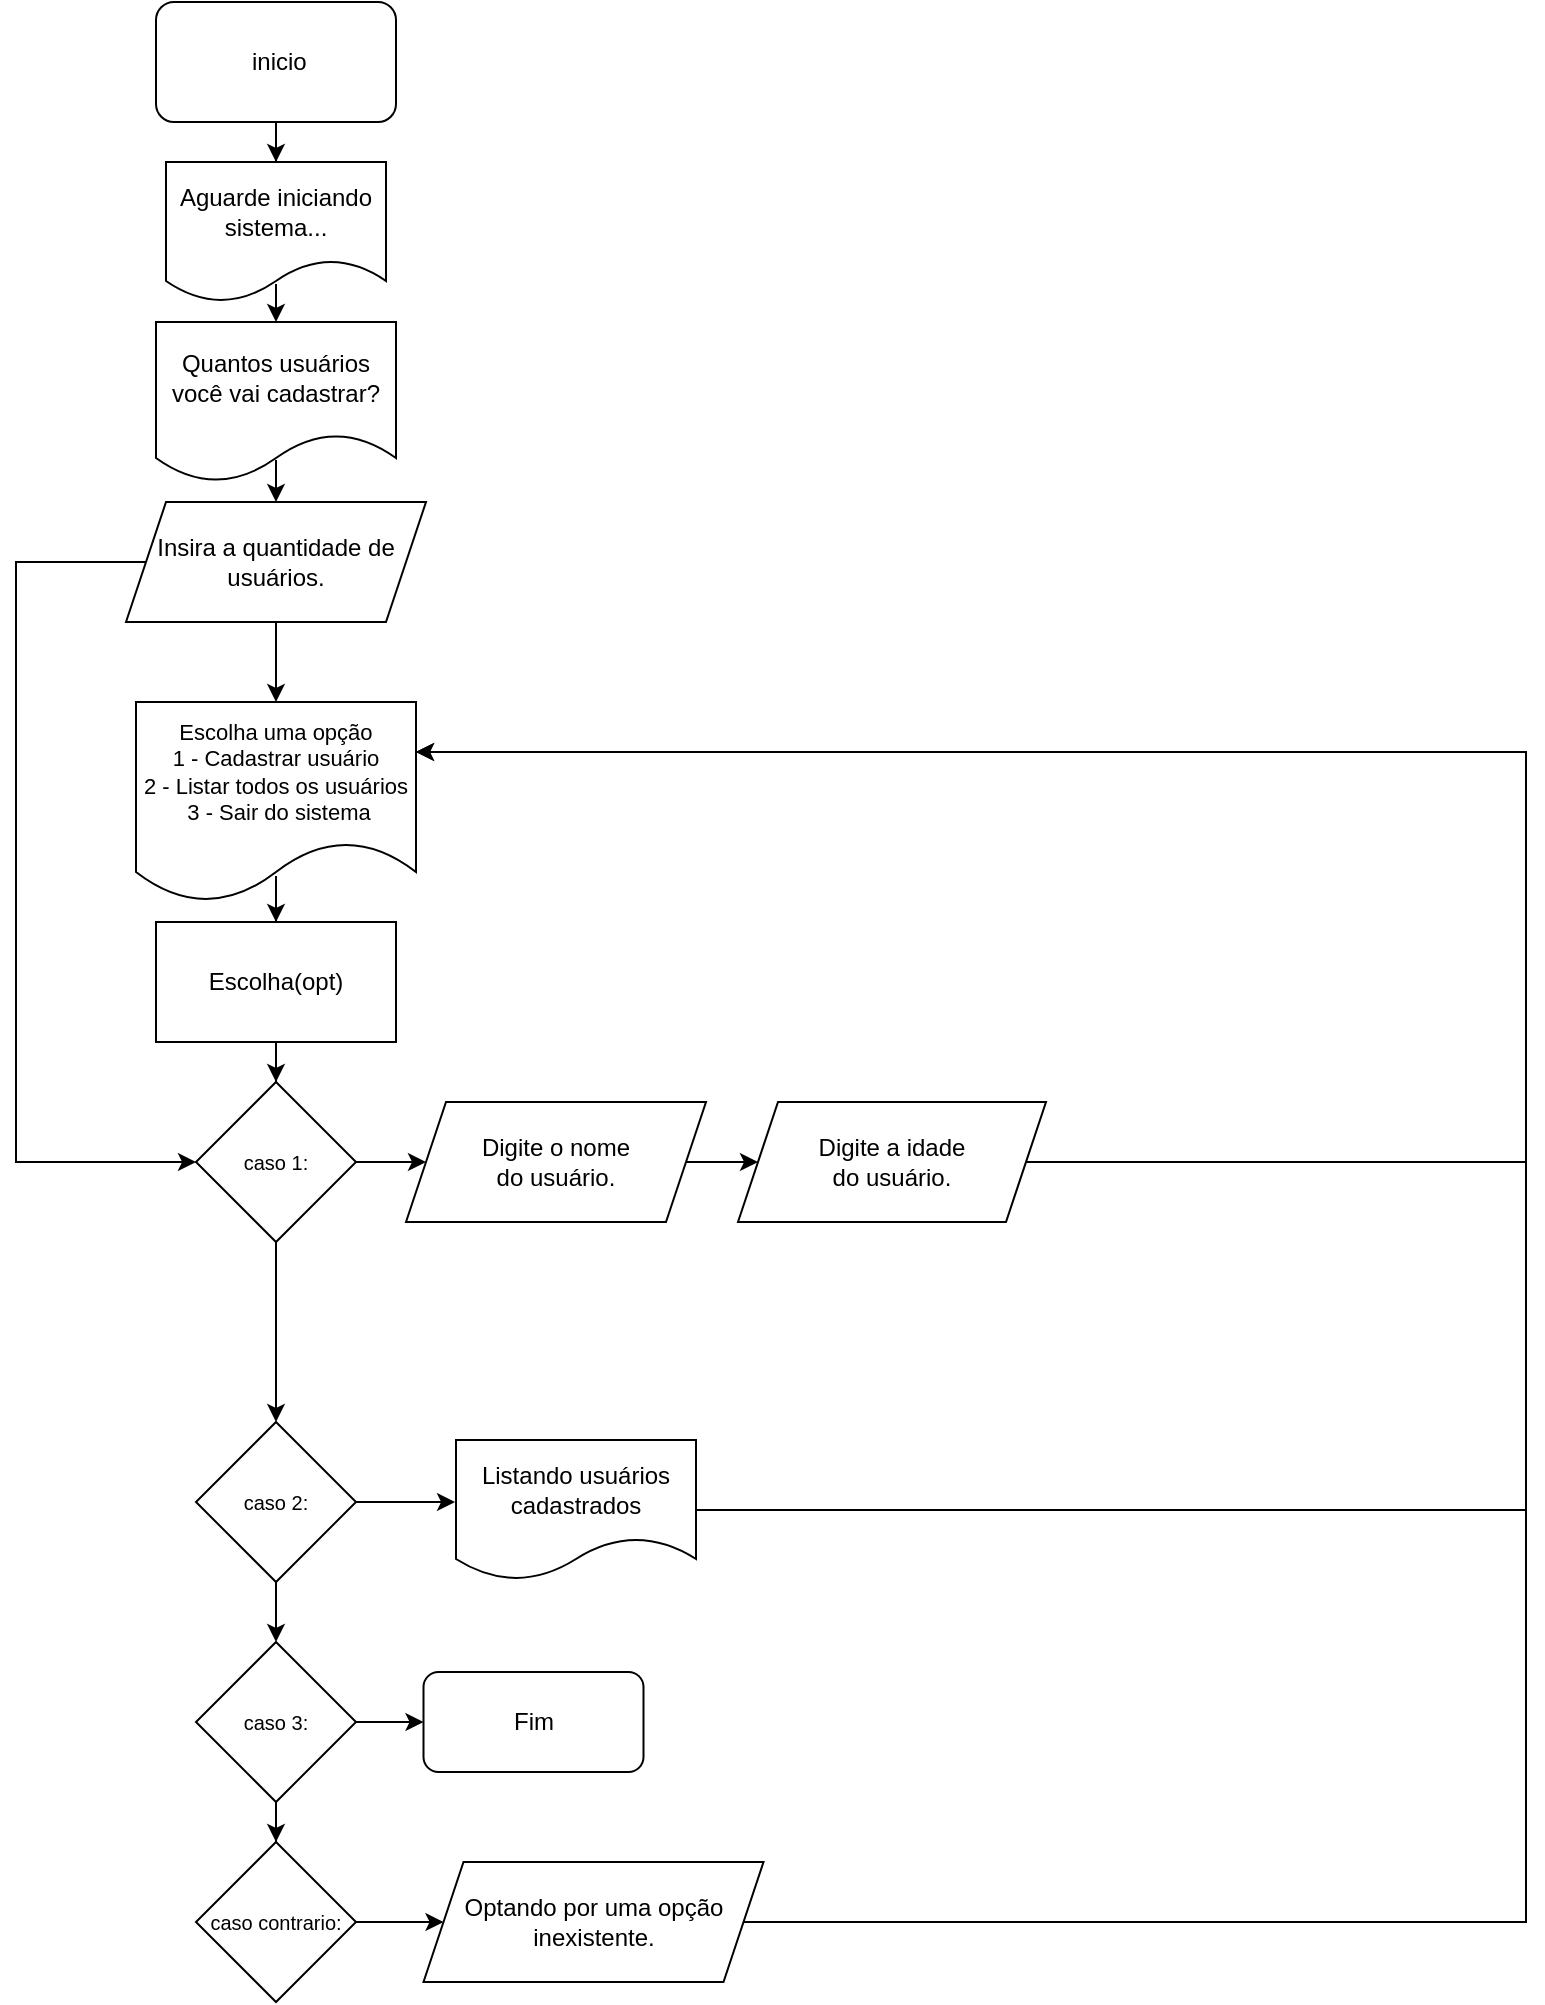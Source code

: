 <mxfile version="19.0.3" type="device"><diagram id="xAZqlchbeGkuY3kcdyr8" name="Page-1"><mxGraphModel dx="942" dy="624" grid="1" gridSize="10" guides="1" tooltips="1" connect="1" arrows="1" fold="1" page="1" pageScale="1" pageWidth="827" pageHeight="1169" math="0" shadow="0"><root><mxCell id="0"/><mxCell id="1" parent="0"/><mxCell id="yXA7RpWp5Lwxf-2VU9Ry-73" value="" style="edgeStyle=orthogonalEdgeStyle;rounded=0;orthogonalLoop=1;jettySize=auto;html=1;" edge="1" parent="1" source="8uG61-TOzGcdwW39T3SR-1" target="yXA7RpWp5Lwxf-2VU9Ry-72"><mxGeometry relative="1" as="geometry"/></mxCell><mxCell id="8uG61-TOzGcdwW39T3SR-1" value="&lt;font style=&quot;vertical-align: inherit;&quot;&gt;&lt;font style=&quot;vertical-align: inherit;&quot;&gt;&lt;font style=&quot;vertical-align: inherit;&quot;&gt;&lt;font style=&quot;vertical-align: inherit;&quot;&gt;&amp;nbsp;inicio&lt;/font&gt;&lt;/font&gt;&lt;/font&gt;&lt;/font&gt;" style="rounded=1;whiteSpace=wrap;html=1;" parent="1" vertex="1"><mxGeometry x="100" width="120" height="60" as="geometry"/></mxCell><mxCell id="8uG61-TOzGcdwW39T3SR-5" value="" style="edgeStyle=none;rounded=0;orthogonalLoop=1;jettySize=auto;html=1;exitX=0.5;exitY=0.863;exitDx=0;exitDy=0;exitPerimeter=0;" parent="1" source="8uG61-TOzGcdwW39T3SR-2" target="8uG61-TOzGcdwW39T3SR-4" edge="1"><mxGeometry relative="1" as="geometry"/></mxCell><mxCell id="8uG61-TOzGcdwW39T3SR-2" value="&lt;font style=&quot;vertical-align: inherit;&quot;&gt;&lt;font style=&quot;vertical-align: inherit;&quot;&gt;&lt;font style=&quot;vertical-align: inherit;&quot;&gt;&lt;font style=&quot;vertical-align: inherit;&quot;&gt;Quantos usuários você vai cadastrar?&lt;/font&gt;&lt;/font&gt;&lt;/font&gt;&lt;/font&gt;" style="shape=document;whiteSpace=wrap;html=1;boundedLbl=1;" parent="1" vertex="1"><mxGeometry x="100" y="160" width="120" height="80" as="geometry"/></mxCell><mxCell id="yXA7RpWp5Lwxf-2VU9Ry-63" style="edgeStyle=orthogonalEdgeStyle;rounded=0;orthogonalLoop=1;jettySize=auto;html=1;entryX=0;entryY=0.5;entryDx=0;entryDy=0;exitX=0;exitY=0.5;exitDx=0;exitDy=0;" edge="1" parent="1" source="8uG61-TOzGcdwW39T3SR-4" target="8uG61-TOzGcdwW39T3SR-23"><mxGeometry relative="1" as="geometry"><Array as="points"><mxPoint x="30" y="280"/><mxPoint x="30" y="580"/></Array></mxGeometry></mxCell><mxCell id="yXA7RpWp5Lwxf-2VU9Ry-65" value="" style="edgeStyle=orthogonalEdgeStyle;rounded=0;orthogonalLoop=1;jettySize=auto;html=1;" edge="1" parent="1" source="8uG61-TOzGcdwW39T3SR-4" target="8uG61-TOzGcdwW39T3SR-13"><mxGeometry relative="1" as="geometry"/></mxCell><mxCell id="8uG61-TOzGcdwW39T3SR-4" value="Insira a quantidade de usuários." style="shape=parallelogram;perimeter=parallelogramPerimeter;whiteSpace=wrap;html=1;fixedSize=1;" parent="1" vertex="1"><mxGeometry x="85" y="250" width="150" height="60" as="geometry"/></mxCell><mxCell id="8uG61-TOzGcdwW39T3SR-8" value="" style="edgeStyle=none;rounded=0;orthogonalLoop=1;jettySize=auto;html=1;fontSize=8;" parent="1" target="8uG61-TOzGcdwW39T3SR-2" edge="1"><mxGeometry relative="1" as="geometry"><mxPoint x="160" y="141" as="sourcePoint"/></mxGeometry></mxCell><mxCell id="yXA7RpWp5Lwxf-2VU9Ry-70" value="" style="edgeStyle=orthogonalEdgeStyle;rounded=0;orthogonalLoop=1;jettySize=auto;html=1;exitX=0.5;exitY=0.87;exitDx=0;exitDy=0;exitPerimeter=0;" edge="1" parent="1" source="8uG61-TOzGcdwW39T3SR-13" target="8uG61-TOzGcdwW39T3SR-20"><mxGeometry relative="1" as="geometry"/></mxCell><mxCell id="8uG61-TOzGcdwW39T3SR-13" value="&lt;font style=&quot;font-size: 11px;&quot;&gt;Escolha uma opção &lt;br&gt;1 - Cadastrar usuário &lt;br&gt;2 - Listar todos os usuários&lt;br&gt;&amp;nbsp;3 - Sair do sistema&lt;/font&gt;" style="shape=document;whiteSpace=wrap;html=1;boundedLbl=1;fontSize=8;" parent="1" vertex="1"><mxGeometry x="90" y="350" width="140" height="100" as="geometry"/></mxCell><mxCell id="8uG61-TOzGcdwW39T3SR-24" value="" style="edgeStyle=orthogonalEdgeStyle;rounded=0;orthogonalLoop=1;jettySize=auto;html=1;fontSize=10;" parent="1" source="8uG61-TOzGcdwW39T3SR-20" target="8uG61-TOzGcdwW39T3SR-23" edge="1"><mxGeometry relative="1" as="geometry"/></mxCell><mxCell id="8uG61-TOzGcdwW39T3SR-20" value="&lt;font style=&quot;font-size: 12px;&quot;&gt;Escolha(opt)&lt;/font&gt;" style="rounded=0;whiteSpace=wrap;html=1;fontSize=8;" parent="1" vertex="1"><mxGeometry x="100" y="460" width="120" height="60" as="geometry"/></mxCell><mxCell id="I-DtXoraDte9cK_iHEi3-7" value="" style="edgeStyle=orthogonalEdgeStyle;rounded=0;orthogonalLoop=1;jettySize=auto;html=1;" parent="1" source="8uG61-TOzGcdwW39T3SR-23" target="I-DtXoraDte9cK_iHEi3-6" edge="1"><mxGeometry relative="1" as="geometry"/></mxCell><mxCell id="yXA7RpWp5Lwxf-2VU9Ry-71" value="" style="edgeStyle=orthogonalEdgeStyle;rounded=0;orthogonalLoop=1;jettySize=auto;html=1;" edge="1" parent="1" source="8uG61-TOzGcdwW39T3SR-23" target="CuBNrVcae2hf4ZmBvCdD-5"><mxGeometry relative="1" as="geometry"/></mxCell><mxCell id="8uG61-TOzGcdwW39T3SR-23" value="caso 1:" style="rhombus;whiteSpace=wrap;html=1;fontSize=10;" parent="1" vertex="1"><mxGeometry x="120" y="540" width="80" height="80" as="geometry"/></mxCell><mxCell id="I-DtXoraDte9cK_iHEi3-9" value="" style="edgeStyle=orthogonalEdgeStyle;rounded=0;orthogonalLoop=1;jettySize=auto;html=1;entryX=-0.004;entryY=0.443;entryDx=0;entryDy=0;entryPerimeter=0;" parent="1" source="I-DtXoraDte9cK_iHEi3-6" target="yXA7RpWp5Lwxf-2VU9Ry-75" edge="1"><mxGeometry relative="1" as="geometry"><mxPoint x="368.5" y="750" as="targetPoint"/></mxGeometry></mxCell><mxCell id="I-DtXoraDte9cK_iHEi3-15" value="" style="edgeStyle=orthogonalEdgeStyle;rounded=0;orthogonalLoop=1;jettySize=auto;html=1;fontSize=12;" parent="1" source="I-DtXoraDte9cK_iHEi3-6" target="I-DtXoraDte9cK_iHEi3-14" edge="1"><mxGeometry relative="1" as="geometry"/></mxCell><mxCell id="I-DtXoraDte9cK_iHEi3-6" value="caso 2:" style="rhombus;whiteSpace=wrap;html=1;fontSize=10;" parent="1" vertex="1"><mxGeometry x="120" y="710" width="80" height="80" as="geometry"/></mxCell><mxCell id="I-DtXoraDte9cK_iHEi3-17" value="" style="edgeStyle=orthogonalEdgeStyle;rounded=0;orthogonalLoop=1;jettySize=auto;html=1;fontSize=12;" parent="1" source="I-DtXoraDte9cK_iHEi3-14" edge="1"><mxGeometry relative="1" as="geometry"><mxPoint x="233.75" y="860" as="targetPoint"/></mxGeometry></mxCell><mxCell id="I-DtXoraDte9cK_iHEi3-23" value="" style="edgeStyle=orthogonalEdgeStyle;rounded=0;orthogonalLoop=1;jettySize=auto;html=1;fontSize=12;" parent="1" source="I-DtXoraDte9cK_iHEi3-14" target="I-DtXoraDte9cK_iHEi3-22" edge="1"><mxGeometry relative="1" as="geometry"/></mxCell><mxCell id="I-DtXoraDte9cK_iHEi3-14" value="caso 3:" style="rhombus;whiteSpace=wrap;html=1;fontSize=10;" parent="1" vertex="1"><mxGeometry x="120" y="820" width="80" height="80" as="geometry"/></mxCell><mxCell id="I-DtXoraDte9cK_iHEi3-20" value="Fim" style="rounded=1;whiteSpace=wrap;html=1;fontSize=12;" parent="1" vertex="1"><mxGeometry x="233.75" y="835" width="110" height="50" as="geometry"/></mxCell><mxCell id="I-DtXoraDte9cK_iHEi3-31" value="" style="edgeStyle=orthogonalEdgeStyle;rounded=0;orthogonalLoop=1;jettySize=auto;html=1;fontSize=11;entryX=0;entryY=0.5;entryDx=0;entryDy=0;" parent="1" source="I-DtXoraDte9cK_iHEi3-22" target="CuBNrVcae2hf4ZmBvCdD-22" edge="1"><mxGeometry relative="1" as="geometry"><mxPoint x="240.88" y="960.069" as="targetPoint"/></mxGeometry></mxCell><mxCell id="I-DtXoraDte9cK_iHEi3-22" value="caso contrario:" style="rhombus;whiteSpace=wrap;html=1;fontSize=10;" parent="1" vertex="1"><mxGeometry x="120" y="920" width="80" height="80" as="geometry"/></mxCell><mxCell id="CuBNrVcae2hf4ZmBvCdD-7" style="edgeStyle=none;rounded=0;orthogonalLoop=1;jettySize=auto;html=1;exitX=1;exitY=0.5;exitDx=0;exitDy=0;fontSize=11;entryX=0;entryY=0.5;entryDx=0;entryDy=0;" parent="1" source="CuBNrVcae2hf4ZmBvCdD-5" target="CuBNrVcae2hf4ZmBvCdD-6" edge="1"><mxGeometry relative="1" as="geometry"><mxPoint x="395" y="580" as="targetPoint"/></mxGeometry></mxCell><mxCell id="CuBNrVcae2hf4ZmBvCdD-5" value="Digite o nome&lt;br&gt;do usuário." style="shape=parallelogram;perimeter=parallelogramPerimeter;whiteSpace=wrap;html=1;fixedSize=1;" parent="1" vertex="1"><mxGeometry x="225" y="550" width="150" height="60" as="geometry"/></mxCell><mxCell id="CuBNrVcae2hf4ZmBvCdD-6" value="Digite a idade&lt;br&gt;do usuário." style="shape=parallelogram;perimeter=parallelogramPerimeter;whiteSpace=wrap;html=1;fixedSize=1;" parent="1" vertex="1"><mxGeometry x="391" y="550" width="154" height="60" as="geometry"/></mxCell><mxCell id="CuBNrVcae2hf4ZmBvCdD-21" style="edgeStyle=orthogonalEdgeStyle;rounded=0;orthogonalLoop=1;jettySize=auto;html=1;exitX=1;exitY=0.5;exitDx=0;exitDy=0;entryX=1;entryY=0.25;entryDx=0;entryDy=0;fontSize=11;" parent="1" source="yXA7RpWp5Lwxf-2VU9Ry-75" target="8uG61-TOzGcdwW39T3SR-13" edge="1"><mxGeometry relative="1" as="geometry"><Array as="points"><mxPoint x="785" y="754"/><mxPoint x="785" y="375"/></Array><mxPoint x="518.5" y="750" as="sourcePoint"/></mxGeometry></mxCell><mxCell id="CuBNrVcae2hf4ZmBvCdD-23" style="edgeStyle=orthogonalEdgeStyle;rounded=0;orthogonalLoop=1;jettySize=auto;html=1;exitX=1;exitY=0.5;exitDx=0;exitDy=0;fontSize=11;entryX=1;entryY=0.25;entryDx=0;entryDy=0;" parent="1" edge="1" target="8uG61-TOzGcdwW39T3SR-13" source="CuBNrVcae2hf4ZmBvCdD-22"><mxGeometry relative="1" as="geometry"><mxPoint x="225" y="400" as="targetPoint"/><mxPoint x="393.75" y="990" as="sourcePoint"/><Array as="points"><mxPoint x="785" y="960"/><mxPoint x="785" y="375"/></Array></mxGeometry></mxCell><mxCell id="CuBNrVcae2hf4ZmBvCdD-22" value="Optando por uma opção&lt;br&gt;inexistente." style="shape=parallelogram;perimeter=parallelogramPerimeter;whiteSpace=wrap;html=1;fixedSize=1;" parent="1" vertex="1"><mxGeometry x="233.75" y="930" width="170" height="60" as="geometry"/></mxCell><mxCell id="yXA7RpWp5Lwxf-2VU9Ry-72" value="Aguarde iniciando sistema..." style="shape=document;whiteSpace=wrap;html=1;boundedLbl=1;" vertex="1" parent="1"><mxGeometry x="105" y="80" width="110" height="70" as="geometry"/></mxCell><mxCell id="yXA7RpWp5Lwxf-2VU9Ry-74" value="" style="endArrow=none;html=1;rounded=0;exitX=1;exitY=0.5;exitDx=0;exitDy=0;" edge="1" parent="1" source="CuBNrVcae2hf4ZmBvCdD-6"><mxGeometry width="50" height="50" relative="1" as="geometry"><mxPoint x="540" y="580" as="sourcePoint"/><mxPoint x="785" y="580" as="targetPoint"/></mxGeometry></mxCell><mxCell id="yXA7RpWp5Lwxf-2VU9Ry-75" value="Listando usuários cadastrados" style="shape=document;whiteSpace=wrap;html=1;boundedLbl=1;" vertex="1" parent="1"><mxGeometry x="250" y="719" width="120" height="70" as="geometry"/></mxCell></root></mxGraphModel></diagram></mxfile>